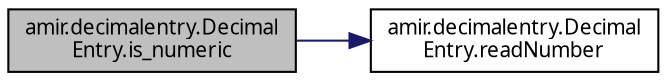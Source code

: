 digraph "amir.decimalentry.DecimalEntry.is_numeric"
{
 // LATEX_PDF_SIZE
  edge [fontname="FreeSans.ttf",fontsize="10",labelfontname="FreeSans.ttf",labelfontsize="10"];
  node [fontname="FreeSans.ttf",fontsize="10",shape=record];
  rankdir="LR";
  Node1 [label="amir.decimalentry.Decimal\lEntry.is_numeric",height=0.2,width=0.4,color="black", fillcolor="grey75", style="filled", fontcolor="black",tooltip=" "];
  Node1 -> Node2 [color="midnightblue",fontsize="10",style="solid",fontname="FreeSans.ttf"];
  Node2 [label="amir.decimalentry.Decimal\lEntry.readNumber",height=0.2,width=0.4,color="black", fillcolor="white", style="filled",URL="$classamir_1_1decimalentry_1_1_decimal_entry.html#a2cf8b5cfb8ad9aba797d9efe94ccab4a",tooltip=" "];
}
